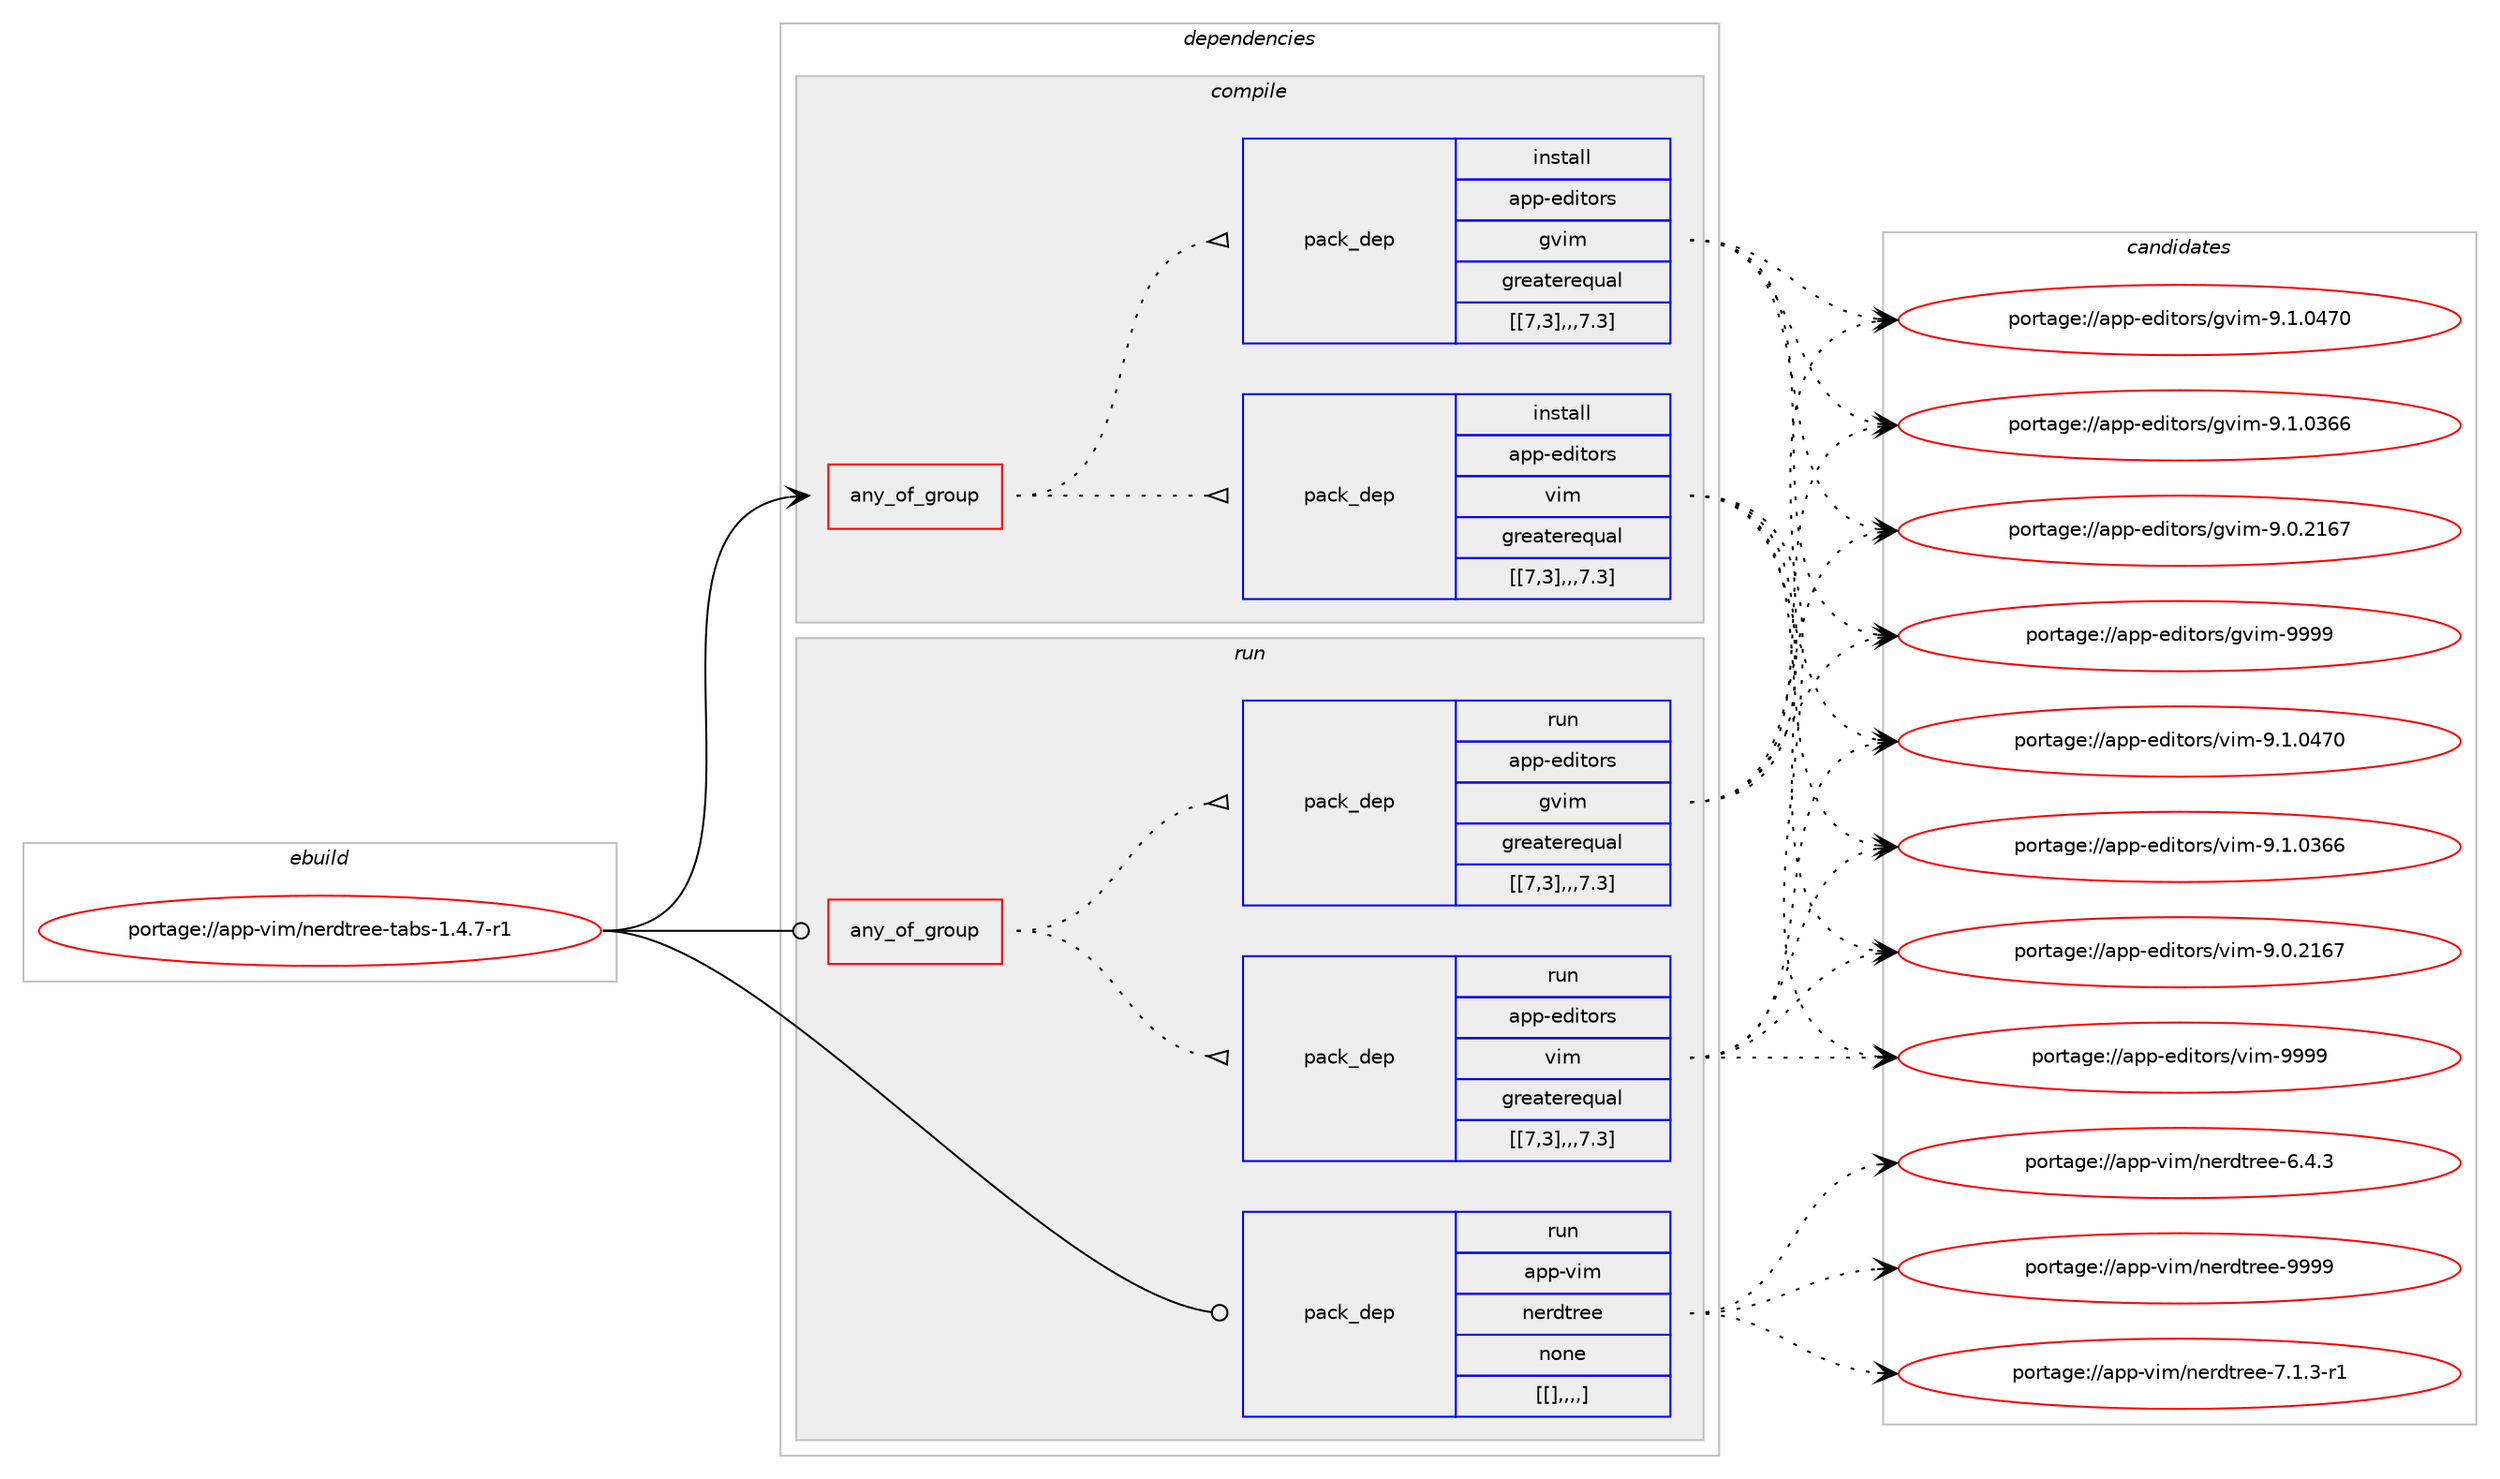 digraph prolog {

# *************
# Graph options
# *************

newrank=true;
concentrate=true;
compound=true;
graph [rankdir=LR,fontname=Helvetica,fontsize=10,ranksep=1.5];#, ranksep=2.5, nodesep=0.2];
edge  [arrowhead=vee];
node  [fontname=Helvetica,fontsize=10];

# **********
# The ebuild
# **********

subgraph cluster_leftcol {
color=gray;
label=<<i>ebuild</i>>;
id [label="portage://app-vim/nerdtree-tabs-1.4.7-r1", color=red, width=4, href="../app-vim/nerdtree-tabs-1.4.7-r1.svg"];
}

# ****************
# The dependencies
# ****************

subgraph cluster_midcol {
color=gray;
label=<<i>dependencies</i>>;
subgraph cluster_compile {
fillcolor="#eeeeee";
style=filled;
label=<<i>compile</i>>;
subgraph any667 {
dependency61742 [label=<<TABLE BORDER="0" CELLBORDER="1" CELLSPACING="0" CELLPADDING="4"><TR><TD CELLPADDING="10">any_of_group</TD></TR></TABLE>>, shape=none, color=red];subgraph pack44540 {
dependency61743 [label=<<TABLE BORDER="0" CELLBORDER="1" CELLSPACING="0" CELLPADDING="4" WIDTH="220"><TR><TD ROWSPAN="6" CELLPADDING="30">pack_dep</TD></TR><TR><TD WIDTH="110">install</TD></TR><TR><TD>app-editors</TD></TR><TR><TD>vim</TD></TR><TR><TD>greaterequal</TD></TR><TR><TD>[[7,3],,,7.3]</TD></TR></TABLE>>, shape=none, color=blue];
}
dependency61742:e -> dependency61743:w [weight=20,style="dotted",arrowhead="oinv"];
subgraph pack44541 {
dependency61744 [label=<<TABLE BORDER="0" CELLBORDER="1" CELLSPACING="0" CELLPADDING="4" WIDTH="220"><TR><TD ROWSPAN="6" CELLPADDING="30">pack_dep</TD></TR><TR><TD WIDTH="110">install</TD></TR><TR><TD>app-editors</TD></TR><TR><TD>gvim</TD></TR><TR><TD>greaterequal</TD></TR><TR><TD>[[7,3],,,7.3]</TD></TR></TABLE>>, shape=none, color=blue];
}
dependency61742:e -> dependency61744:w [weight=20,style="dotted",arrowhead="oinv"];
}
id:e -> dependency61742:w [weight=20,style="solid",arrowhead="vee"];
}
subgraph cluster_compileandrun {
fillcolor="#eeeeee";
style=filled;
label=<<i>compile and run</i>>;
}
subgraph cluster_run {
fillcolor="#eeeeee";
style=filled;
label=<<i>run</i>>;
subgraph any668 {
dependency61745 [label=<<TABLE BORDER="0" CELLBORDER="1" CELLSPACING="0" CELLPADDING="4"><TR><TD CELLPADDING="10">any_of_group</TD></TR></TABLE>>, shape=none, color=red];subgraph pack44542 {
dependency61746 [label=<<TABLE BORDER="0" CELLBORDER="1" CELLSPACING="0" CELLPADDING="4" WIDTH="220"><TR><TD ROWSPAN="6" CELLPADDING="30">pack_dep</TD></TR><TR><TD WIDTH="110">run</TD></TR><TR><TD>app-editors</TD></TR><TR><TD>vim</TD></TR><TR><TD>greaterequal</TD></TR><TR><TD>[[7,3],,,7.3]</TD></TR></TABLE>>, shape=none, color=blue];
}
dependency61745:e -> dependency61746:w [weight=20,style="dotted",arrowhead="oinv"];
subgraph pack44543 {
dependency61747 [label=<<TABLE BORDER="0" CELLBORDER="1" CELLSPACING="0" CELLPADDING="4" WIDTH="220"><TR><TD ROWSPAN="6" CELLPADDING="30">pack_dep</TD></TR><TR><TD WIDTH="110">run</TD></TR><TR><TD>app-editors</TD></TR><TR><TD>gvim</TD></TR><TR><TD>greaterequal</TD></TR><TR><TD>[[7,3],,,7.3]</TD></TR></TABLE>>, shape=none, color=blue];
}
dependency61745:e -> dependency61747:w [weight=20,style="dotted",arrowhead="oinv"];
}
id:e -> dependency61745:w [weight=20,style="solid",arrowhead="odot"];
subgraph pack44544 {
dependency61748 [label=<<TABLE BORDER="0" CELLBORDER="1" CELLSPACING="0" CELLPADDING="4" WIDTH="220"><TR><TD ROWSPAN="6" CELLPADDING="30">pack_dep</TD></TR><TR><TD WIDTH="110">run</TD></TR><TR><TD>app-vim</TD></TR><TR><TD>nerdtree</TD></TR><TR><TD>none</TD></TR><TR><TD>[[],,,,]</TD></TR></TABLE>>, shape=none, color=blue];
}
id:e -> dependency61748:w [weight=20,style="solid",arrowhead="odot"];
}
}

# **************
# The candidates
# **************

subgraph cluster_choices {
rank=same;
color=gray;
label=<<i>candidates</i>>;

subgraph choice44540 {
color=black;
nodesep=1;
choice9711211245101100105116111114115471181051094557575757 [label="portage://app-editors/vim-9999", color=red, width=4,href="../app-editors/vim-9999.svg"];
choice971121124510110010511611111411547118105109455746494648525548 [label="portage://app-editors/vim-9.1.0470", color=red, width=4,href="../app-editors/vim-9.1.0470.svg"];
choice971121124510110010511611111411547118105109455746494648515454 [label="portage://app-editors/vim-9.1.0366", color=red, width=4,href="../app-editors/vim-9.1.0366.svg"];
choice971121124510110010511611111411547118105109455746484650495455 [label="portage://app-editors/vim-9.0.2167", color=red, width=4,href="../app-editors/vim-9.0.2167.svg"];
dependency61743:e -> choice9711211245101100105116111114115471181051094557575757:w [style=dotted,weight="100"];
dependency61743:e -> choice971121124510110010511611111411547118105109455746494648525548:w [style=dotted,weight="100"];
dependency61743:e -> choice971121124510110010511611111411547118105109455746494648515454:w [style=dotted,weight="100"];
dependency61743:e -> choice971121124510110010511611111411547118105109455746484650495455:w [style=dotted,weight="100"];
}
subgraph choice44541 {
color=black;
nodesep=1;
choice9711211245101100105116111114115471031181051094557575757 [label="portage://app-editors/gvim-9999", color=red, width=4,href="../app-editors/gvim-9999.svg"];
choice971121124510110010511611111411547103118105109455746494648525548 [label="portage://app-editors/gvim-9.1.0470", color=red, width=4,href="../app-editors/gvim-9.1.0470.svg"];
choice971121124510110010511611111411547103118105109455746494648515454 [label="portage://app-editors/gvim-9.1.0366", color=red, width=4,href="../app-editors/gvim-9.1.0366.svg"];
choice971121124510110010511611111411547103118105109455746484650495455 [label="portage://app-editors/gvim-9.0.2167", color=red, width=4,href="../app-editors/gvim-9.0.2167.svg"];
dependency61744:e -> choice9711211245101100105116111114115471031181051094557575757:w [style=dotted,weight="100"];
dependency61744:e -> choice971121124510110010511611111411547103118105109455746494648525548:w [style=dotted,weight="100"];
dependency61744:e -> choice971121124510110010511611111411547103118105109455746494648515454:w [style=dotted,weight="100"];
dependency61744:e -> choice971121124510110010511611111411547103118105109455746484650495455:w [style=dotted,weight="100"];
}
subgraph choice44542 {
color=black;
nodesep=1;
choice9711211245101100105116111114115471181051094557575757 [label="portage://app-editors/vim-9999", color=red, width=4,href="../app-editors/vim-9999.svg"];
choice971121124510110010511611111411547118105109455746494648525548 [label="portage://app-editors/vim-9.1.0470", color=red, width=4,href="../app-editors/vim-9.1.0470.svg"];
choice971121124510110010511611111411547118105109455746494648515454 [label="portage://app-editors/vim-9.1.0366", color=red, width=4,href="../app-editors/vim-9.1.0366.svg"];
choice971121124510110010511611111411547118105109455746484650495455 [label="portage://app-editors/vim-9.0.2167", color=red, width=4,href="../app-editors/vim-9.0.2167.svg"];
dependency61746:e -> choice9711211245101100105116111114115471181051094557575757:w [style=dotted,weight="100"];
dependency61746:e -> choice971121124510110010511611111411547118105109455746494648525548:w [style=dotted,weight="100"];
dependency61746:e -> choice971121124510110010511611111411547118105109455746494648515454:w [style=dotted,weight="100"];
dependency61746:e -> choice971121124510110010511611111411547118105109455746484650495455:w [style=dotted,weight="100"];
}
subgraph choice44543 {
color=black;
nodesep=1;
choice9711211245101100105116111114115471031181051094557575757 [label="portage://app-editors/gvim-9999", color=red, width=4,href="../app-editors/gvim-9999.svg"];
choice971121124510110010511611111411547103118105109455746494648525548 [label="portage://app-editors/gvim-9.1.0470", color=red, width=4,href="../app-editors/gvim-9.1.0470.svg"];
choice971121124510110010511611111411547103118105109455746494648515454 [label="portage://app-editors/gvim-9.1.0366", color=red, width=4,href="../app-editors/gvim-9.1.0366.svg"];
choice971121124510110010511611111411547103118105109455746484650495455 [label="portage://app-editors/gvim-9.0.2167", color=red, width=4,href="../app-editors/gvim-9.0.2167.svg"];
dependency61747:e -> choice9711211245101100105116111114115471031181051094557575757:w [style=dotted,weight="100"];
dependency61747:e -> choice971121124510110010511611111411547103118105109455746494648525548:w [style=dotted,weight="100"];
dependency61747:e -> choice971121124510110010511611111411547103118105109455746494648515454:w [style=dotted,weight="100"];
dependency61747:e -> choice971121124510110010511611111411547103118105109455746484650495455:w [style=dotted,weight="100"];
}
subgraph choice44544 {
color=black;
nodesep=1;
choice9711211245118105109471101011141001161141011014557575757 [label="portage://app-vim/nerdtree-9999", color=red, width=4,href="../app-vim/nerdtree-9999.svg"];
choice9711211245118105109471101011141001161141011014555464946514511449 [label="portage://app-vim/nerdtree-7.1.3-r1", color=red, width=4,href="../app-vim/nerdtree-7.1.3-r1.svg"];
choice971121124511810510947110101114100116114101101455446524651 [label="portage://app-vim/nerdtree-6.4.3", color=red, width=4,href="../app-vim/nerdtree-6.4.3.svg"];
dependency61748:e -> choice9711211245118105109471101011141001161141011014557575757:w [style=dotted,weight="100"];
dependency61748:e -> choice9711211245118105109471101011141001161141011014555464946514511449:w [style=dotted,weight="100"];
dependency61748:e -> choice971121124511810510947110101114100116114101101455446524651:w [style=dotted,weight="100"];
}
}

}
